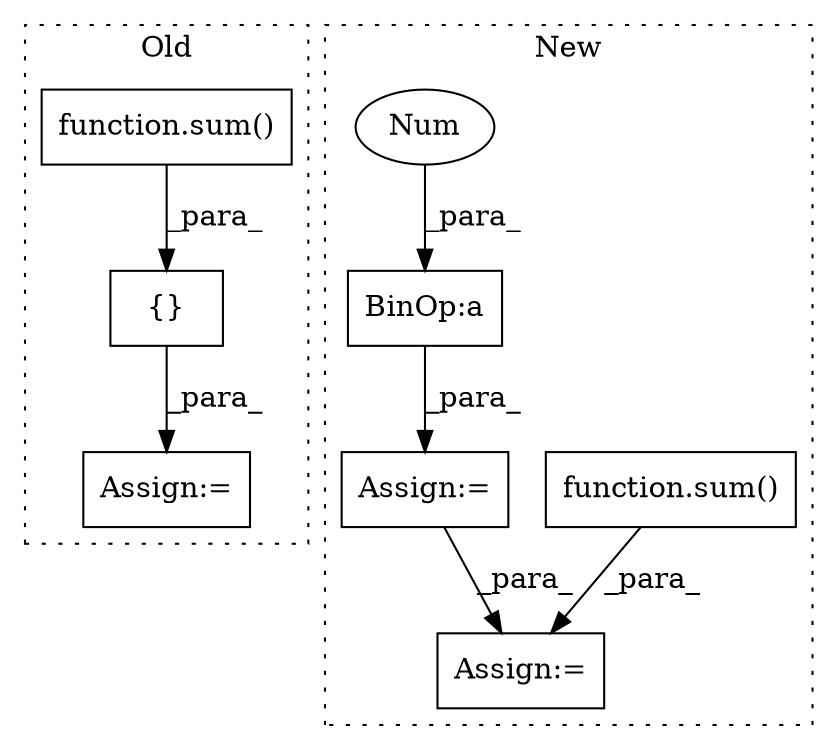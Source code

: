 digraph G {
subgraph cluster0 {
1 [label="function.sum()" a="75" s="3134,3157" l="4,1" shape="box"];
6 [label="{}" a="59" s="3182,3212" l="1,0" shape="box"];
8 [label="Assign:=" a="68" s="3179" l="3" shape="box"];
label = "Old";
style="dotted";
}
subgraph cluster1 {
2 [label="function.sum()" a="75" s="3356,3377" l="4,1" shape="box"];
3 [label="Assign:=" a="68" s="3338" l="3" shape="box"];
4 [label="BinOp:a" a="82" s="3308" l="3" shape="box"];
5 [label="Num" a="76" s="3311" l="1" shape="ellipse"];
7 [label="Assign:=" a="68" s="3290" l="3" shape="box"];
label = "New";
style="dotted";
}
1 -> 6 [label="_para_"];
2 -> 3 [label="_para_"];
4 -> 7 [label="_para_"];
5 -> 4 [label="_para_"];
6 -> 8 [label="_para_"];
7 -> 3 [label="_para_"];
}
